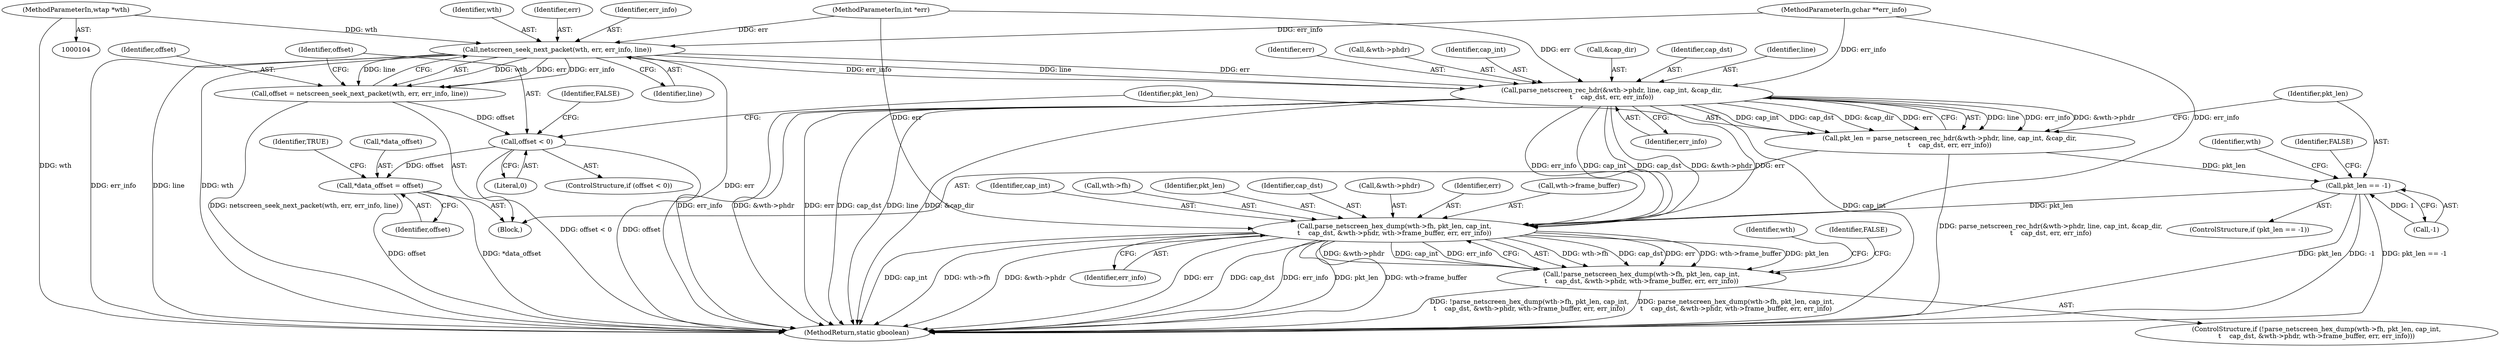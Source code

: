 digraph "1_wireshark_6a140eca7b78b230f1f90a739a32257476513c78@pointer" {
"1000105" [label="(MethodParameterIn,wtap *wth)"];
"1000118" [label="(Call,netscreen_seek_next_packet(wth, err, err_info, line))"];
"1000116" [label="(Call,offset = netscreen_seek_next_packet(wth, err, err_info, line))"];
"1000124" [label="(Call,offset < 0)"];
"1000202" [label="(Call,*data_offset = offset)"];
"1000131" [label="(Call,parse_netscreen_rec_hdr(&wth->phdr, line, cap_int, &cap_dir,\n\t    cap_dst, err, err_info))"];
"1000129" [label="(Call,pkt_len = parse_netscreen_rec_hdr(&wth->phdr, line, cap_int, &cap_dir,\n\t    cap_dst, err, err_info))"];
"1000144" [label="(Call,pkt_len == -1)"];
"1000152" [label="(Call,parse_netscreen_hex_dump(wth->fh, pkt_len, cap_int,\n\t    cap_dst, &wth->phdr, wth->frame_buffer, err, err_info))"];
"1000151" [label="(Call,!parse_netscreen_hex_dump(wth->fh, pkt_len, cap_int,\n\t    cap_dst, &wth->phdr, wth->frame_buffer, err, err_info))"];
"1000157" [label="(Identifier,cap_int)"];
"1000154" [label="(Identifier,wth)"];
"1000141" [label="(Identifier,err)"];
"1000117" [label="(Identifier,offset)"];
"1000119" [label="(Identifier,wth)"];
"1000142" [label="(Identifier,err_info)"];
"1000105" [label="(MethodParameterIn,wtap *wth)"];
"1000138" [label="(Call,&cap_dir)"];
"1000140" [label="(Identifier,cap_dst)"];
"1000153" [label="(Call,wth->fh)"];
"1000156" [label="(Identifier,pkt_len)"];
"1000123" [label="(ControlStructure,if (offset < 0))"];
"1000163" [label="(Call,wth->frame_buffer)"];
"1000118" [label="(Call,netscreen_seek_next_packet(wth, err, err_info, line))"];
"1000173" [label="(Identifier,wth)"];
"1000136" [label="(Identifier,line)"];
"1000203" [label="(Call,*data_offset)"];
"1000129" [label="(Call,pkt_len = parse_netscreen_rec_hdr(&wth->phdr, line, cap_int, &cap_dir,\n\t    cap_dst, err, err_info))"];
"1000150" [label="(ControlStructure,if (!parse_netscreen_hex_dump(wth->fh, pkt_len, cap_int,\n\t    cap_dst, &wth->phdr, wth->frame_buffer, err, err_info)))"];
"1000151" [label="(Call,!parse_netscreen_hex_dump(wth->fh, pkt_len, cap_int,\n\t    cap_dst, &wth->phdr, wth->frame_buffer, err, err_info))"];
"1000169" [label="(Identifier,FALSE)"];
"1000106" [label="(MethodParameterIn,int *err)"];
"1000131" [label="(Call,parse_netscreen_rec_hdr(&wth->phdr, line, cap_int, &cap_dir,\n\t    cap_dst, err, err_info))"];
"1000107" [label="(MethodParameterIn,gchar **err_info)"];
"1000202" [label="(Call,*data_offset = offset)"];
"1000145" [label="(Identifier,pkt_len)"];
"1000149" [label="(Identifier,FALSE)"];
"1000122" [label="(Identifier,line)"];
"1000128" [label="(Identifier,FALSE)"];
"1000152" [label="(Call,parse_netscreen_hex_dump(wth->fh, pkt_len, cap_int,\n\t    cap_dst, &wth->phdr, wth->frame_buffer, err, err_info))"];
"1000207" [label="(Identifier,TRUE)"];
"1000126" [label="(Literal,0)"];
"1000125" [label="(Identifier,offset)"];
"1000132" [label="(Call,&wth->phdr)"];
"1000116" [label="(Call,offset = netscreen_seek_next_packet(wth, err, err_info, line))"];
"1000158" [label="(Identifier,cap_dst)"];
"1000120" [label="(Identifier,err)"];
"1000167" [label="(Identifier,err_info)"];
"1000137" [label="(Identifier,cap_int)"];
"1000146" [label="(Call,-1)"];
"1000130" [label="(Identifier,pkt_len)"];
"1000159" [label="(Call,&wth->phdr)"];
"1000143" [label="(ControlStructure,if (pkt_len == -1))"];
"1000166" [label="(Identifier,err)"];
"1000208" [label="(MethodReturn,static gboolean)"];
"1000121" [label="(Identifier,err_info)"];
"1000109" [label="(Block,)"];
"1000205" [label="(Identifier,offset)"];
"1000124" [label="(Call,offset < 0)"];
"1000144" [label="(Call,pkt_len == -1)"];
"1000105" -> "1000104"  [label="AST: "];
"1000105" -> "1000208"  [label="DDG: wth"];
"1000105" -> "1000118"  [label="DDG: wth"];
"1000118" -> "1000116"  [label="AST: "];
"1000118" -> "1000122"  [label="CFG: "];
"1000119" -> "1000118"  [label="AST: "];
"1000120" -> "1000118"  [label="AST: "];
"1000121" -> "1000118"  [label="AST: "];
"1000122" -> "1000118"  [label="AST: "];
"1000116" -> "1000118"  [label="CFG: "];
"1000118" -> "1000208"  [label="DDG: err"];
"1000118" -> "1000208"  [label="DDG: err_info"];
"1000118" -> "1000208"  [label="DDG: line"];
"1000118" -> "1000208"  [label="DDG: wth"];
"1000118" -> "1000116"  [label="DDG: wth"];
"1000118" -> "1000116"  [label="DDG: err"];
"1000118" -> "1000116"  [label="DDG: err_info"];
"1000118" -> "1000116"  [label="DDG: line"];
"1000106" -> "1000118"  [label="DDG: err"];
"1000107" -> "1000118"  [label="DDG: err_info"];
"1000118" -> "1000131"  [label="DDG: line"];
"1000118" -> "1000131"  [label="DDG: err"];
"1000118" -> "1000131"  [label="DDG: err_info"];
"1000116" -> "1000109"  [label="AST: "];
"1000117" -> "1000116"  [label="AST: "];
"1000125" -> "1000116"  [label="CFG: "];
"1000116" -> "1000208"  [label="DDG: netscreen_seek_next_packet(wth, err, err_info, line)"];
"1000116" -> "1000124"  [label="DDG: offset"];
"1000124" -> "1000123"  [label="AST: "];
"1000124" -> "1000126"  [label="CFG: "];
"1000125" -> "1000124"  [label="AST: "];
"1000126" -> "1000124"  [label="AST: "];
"1000128" -> "1000124"  [label="CFG: "];
"1000130" -> "1000124"  [label="CFG: "];
"1000124" -> "1000208"  [label="DDG: offset"];
"1000124" -> "1000208"  [label="DDG: offset < 0"];
"1000124" -> "1000202"  [label="DDG: offset"];
"1000202" -> "1000109"  [label="AST: "];
"1000202" -> "1000205"  [label="CFG: "];
"1000203" -> "1000202"  [label="AST: "];
"1000205" -> "1000202"  [label="AST: "];
"1000207" -> "1000202"  [label="CFG: "];
"1000202" -> "1000208"  [label="DDG: *data_offset"];
"1000202" -> "1000208"  [label="DDG: offset"];
"1000131" -> "1000129"  [label="AST: "];
"1000131" -> "1000142"  [label="CFG: "];
"1000132" -> "1000131"  [label="AST: "];
"1000136" -> "1000131"  [label="AST: "];
"1000137" -> "1000131"  [label="AST: "];
"1000138" -> "1000131"  [label="AST: "];
"1000140" -> "1000131"  [label="AST: "];
"1000141" -> "1000131"  [label="AST: "];
"1000142" -> "1000131"  [label="AST: "];
"1000129" -> "1000131"  [label="CFG: "];
"1000131" -> "1000208"  [label="DDG: err_info"];
"1000131" -> "1000208"  [label="DDG: &wth->phdr"];
"1000131" -> "1000208"  [label="DDG: err"];
"1000131" -> "1000208"  [label="DDG: cap_dst"];
"1000131" -> "1000208"  [label="DDG: line"];
"1000131" -> "1000208"  [label="DDG: &cap_dir"];
"1000131" -> "1000208"  [label="DDG: cap_int"];
"1000131" -> "1000129"  [label="DDG: line"];
"1000131" -> "1000129"  [label="DDG: err_info"];
"1000131" -> "1000129"  [label="DDG: &wth->phdr"];
"1000131" -> "1000129"  [label="DDG: cap_int"];
"1000131" -> "1000129"  [label="DDG: cap_dst"];
"1000131" -> "1000129"  [label="DDG: &cap_dir"];
"1000131" -> "1000129"  [label="DDG: err"];
"1000106" -> "1000131"  [label="DDG: err"];
"1000107" -> "1000131"  [label="DDG: err_info"];
"1000131" -> "1000152"  [label="DDG: cap_int"];
"1000131" -> "1000152"  [label="DDG: cap_dst"];
"1000131" -> "1000152"  [label="DDG: &wth->phdr"];
"1000131" -> "1000152"  [label="DDG: err"];
"1000131" -> "1000152"  [label="DDG: err_info"];
"1000129" -> "1000109"  [label="AST: "];
"1000130" -> "1000129"  [label="AST: "];
"1000145" -> "1000129"  [label="CFG: "];
"1000129" -> "1000208"  [label="DDG: parse_netscreen_rec_hdr(&wth->phdr, line, cap_int, &cap_dir,\n\t    cap_dst, err, err_info)"];
"1000129" -> "1000144"  [label="DDG: pkt_len"];
"1000144" -> "1000143"  [label="AST: "];
"1000144" -> "1000146"  [label="CFG: "];
"1000145" -> "1000144"  [label="AST: "];
"1000146" -> "1000144"  [label="AST: "];
"1000149" -> "1000144"  [label="CFG: "];
"1000154" -> "1000144"  [label="CFG: "];
"1000144" -> "1000208"  [label="DDG: pkt_len == -1"];
"1000144" -> "1000208"  [label="DDG: pkt_len"];
"1000144" -> "1000208"  [label="DDG: -1"];
"1000146" -> "1000144"  [label="DDG: 1"];
"1000144" -> "1000152"  [label="DDG: pkt_len"];
"1000152" -> "1000151"  [label="AST: "];
"1000152" -> "1000167"  [label="CFG: "];
"1000153" -> "1000152"  [label="AST: "];
"1000156" -> "1000152"  [label="AST: "];
"1000157" -> "1000152"  [label="AST: "];
"1000158" -> "1000152"  [label="AST: "];
"1000159" -> "1000152"  [label="AST: "];
"1000163" -> "1000152"  [label="AST: "];
"1000166" -> "1000152"  [label="AST: "];
"1000167" -> "1000152"  [label="AST: "];
"1000151" -> "1000152"  [label="CFG: "];
"1000152" -> "1000208"  [label="DDG: cap_int"];
"1000152" -> "1000208"  [label="DDG: wth->fh"];
"1000152" -> "1000208"  [label="DDG: &wth->phdr"];
"1000152" -> "1000208"  [label="DDG: err"];
"1000152" -> "1000208"  [label="DDG: cap_dst"];
"1000152" -> "1000208"  [label="DDG: err_info"];
"1000152" -> "1000208"  [label="DDG: pkt_len"];
"1000152" -> "1000208"  [label="DDG: wth->frame_buffer"];
"1000152" -> "1000151"  [label="DDG: wth->fh"];
"1000152" -> "1000151"  [label="DDG: cap_dst"];
"1000152" -> "1000151"  [label="DDG: err"];
"1000152" -> "1000151"  [label="DDG: wth->frame_buffer"];
"1000152" -> "1000151"  [label="DDG: pkt_len"];
"1000152" -> "1000151"  [label="DDG: &wth->phdr"];
"1000152" -> "1000151"  [label="DDG: cap_int"];
"1000152" -> "1000151"  [label="DDG: err_info"];
"1000106" -> "1000152"  [label="DDG: err"];
"1000107" -> "1000152"  [label="DDG: err_info"];
"1000151" -> "1000150"  [label="AST: "];
"1000169" -> "1000151"  [label="CFG: "];
"1000173" -> "1000151"  [label="CFG: "];
"1000151" -> "1000208"  [label="DDG: !parse_netscreen_hex_dump(wth->fh, pkt_len, cap_int,\n\t    cap_dst, &wth->phdr, wth->frame_buffer, err, err_info)"];
"1000151" -> "1000208"  [label="DDG: parse_netscreen_hex_dump(wth->fh, pkt_len, cap_int,\n\t    cap_dst, &wth->phdr, wth->frame_buffer, err, err_info)"];
}
